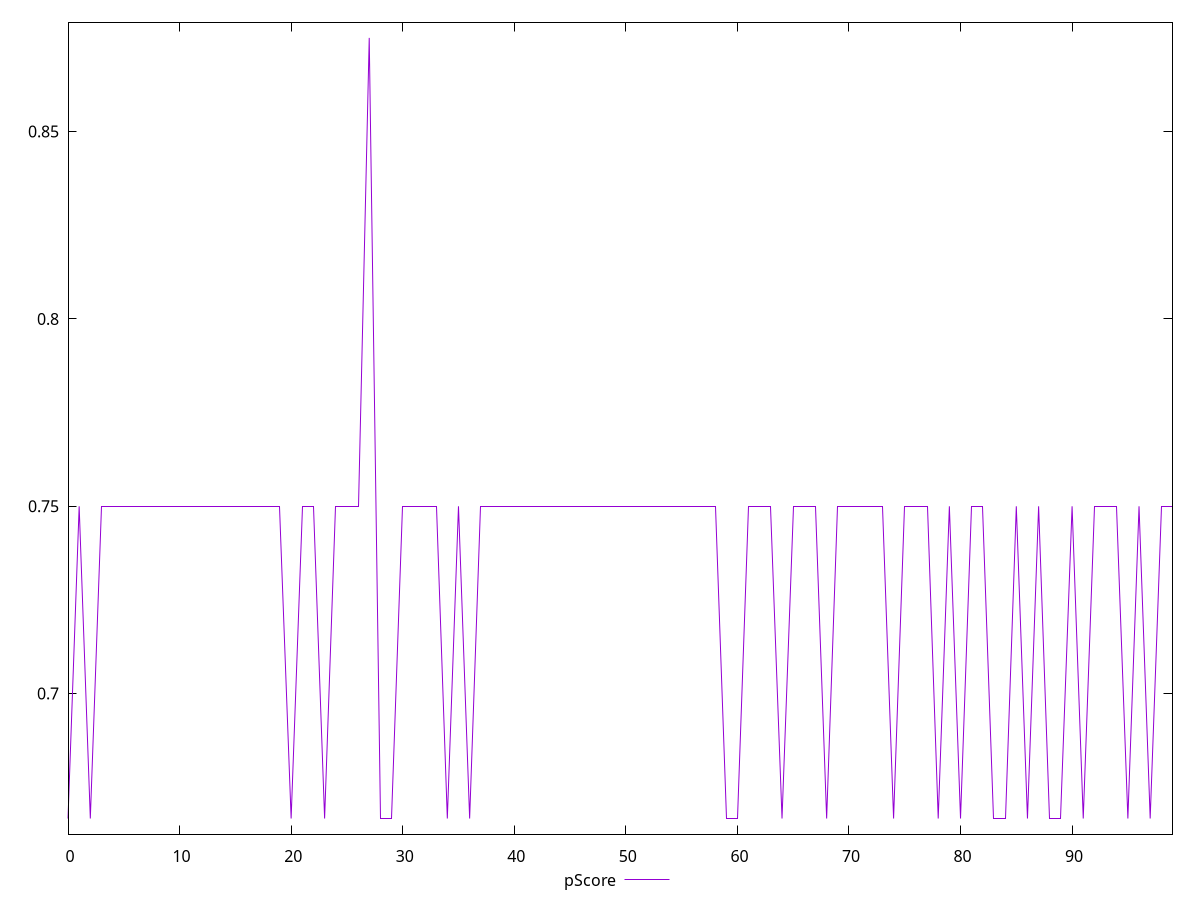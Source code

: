 reset

$pScore <<EOF
0 0.6666666666666666
1 0.75
2 0.6666666666666666
3 0.75
4 0.75
5 0.75
6 0.75
7 0.75
8 0.75
9 0.75
10 0.75
11 0.75
12 0.75
13 0.75
14 0.75
15 0.75
16 0.75
17 0.75
18 0.75
19 0.75
20 0.6666666666666666
21 0.75
22 0.75
23 0.6666666666666666
24 0.75
25 0.75
26 0.75
27 0.875
28 0.6666666666666666
29 0.6666666666666666
30 0.75
31 0.75
32 0.75
33 0.75
34 0.6666666666666666
35 0.75
36 0.6666666666666666
37 0.75
38 0.75
39 0.75
40 0.75
41 0.75
42 0.75
43 0.75
44 0.75
45 0.75
46 0.75
47 0.75
48 0.75
49 0.75
50 0.75
51 0.75
52 0.75
53 0.75
54 0.75
55 0.75
56 0.75
57 0.75
58 0.75
59 0.6666666666666666
60 0.6666666666666666
61 0.75
62 0.75
63 0.75
64 0.6666666666666666
65 0.75
66 0.75
67 0.75
68 0.6666666666666666
69 0.75
70 0.75
71 0.75
72 0.75
73 0.75
74 0.6666666666666666
75 0.75
76 0.75
77 0.75
78 0.6666666666666666
79 0.75
80 0.6666666666666666
81 0.75
82 0.75
83 0.6666666666666666
84 0.6666666666666666
85 0.75
86 0.6666666666666666
87 0.75
88 0.6666666666666666
89 0.6666666666666666
90 0.75
91 0.6666666666666666
92 0.75
93 0.75
94 0.75
95 0.6666666666666666
96 0.75
97 0.6666666666666666
98 0.75
99 0.75
EOF

set key outside below
set xrange [0:99]
set yrange [0.6625:0.8791666666666667]
set trange [0.6625:0.8791666666666667]
set terminal svg size 640, 500 enhanced background rgb 'white'
set output "reports/report_00032_2021-02-25T10-28-15.087Z/unused-css-rules/samples/astro/pScore/values.svg"

plot $pScore title "pScore" with line

reset
